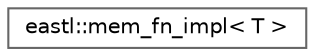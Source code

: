 digraph "类继承关系图"
{
 // LATEX_PDF_SIZE
  bgcolor="transparent";
  edge [fontname=Helvetica,fontsize=10,labelfontname=Helvetica,labelfontsize=10];
  node [fontname=Helvetica,fontsize=10,shape=box,height=0.2,width=0.4];
  rankdir="LR";
  Node0 [id="Node000000",label="eastl::mem_fn_impl\< T \>",height=0.2,width=0.4,color="grey40", fillcolor="white", style="filled",URL="$classeastl_1_1mem__fn__impl.html",tooltip=" "];
}
